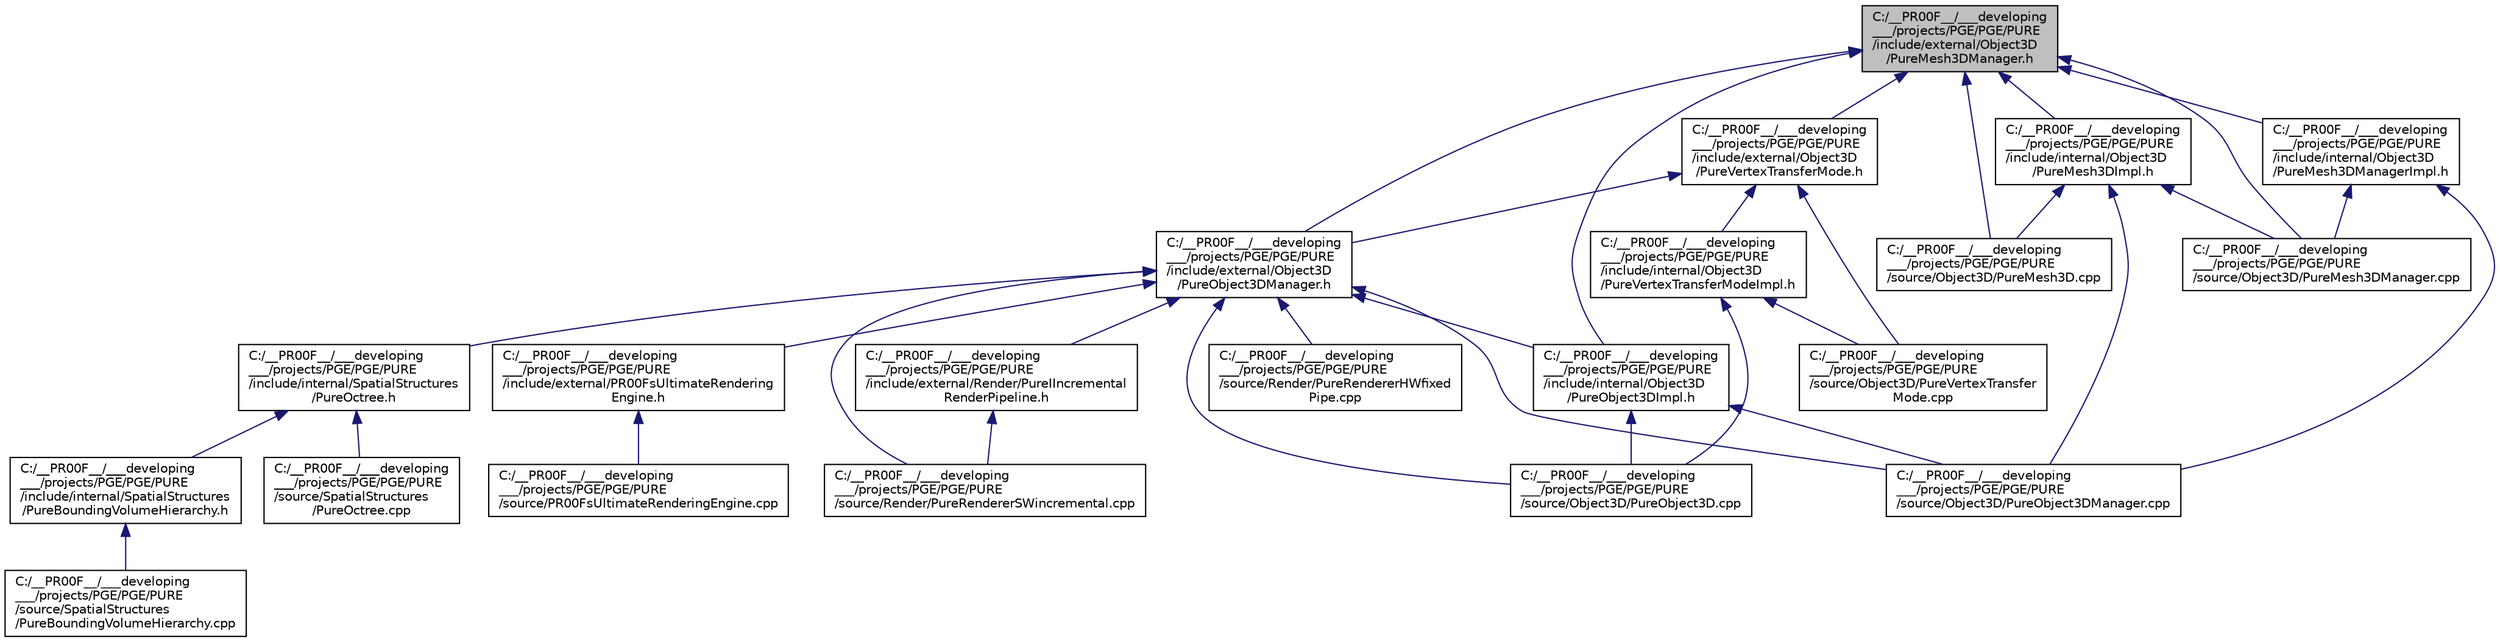 digraph "C:/__PR00F__/___developing___/projects/PGE/PGE/PURE/include/external/Object3D/PureMesh3DManager.h"
{
 // LATEX_PDF_SIZE
  edge [fontname="Helvetica",fontsize="10",labelfontname="Helvetica",labelfontsize="10"];
  node [fontname="Helvetica",fontsize="10",shape=record];
  Node1 [label="C:/__PR00F__/___developing\l___/projects/PGE/PGE/PURE\l/include/external/Object3D\l/PureMesh3DManager.h",height=0.2,width=0.4,color="black", fillcolor="grey75", style="filled", fontcolor="black",tooltip=" "];
  Node1 -> Node2 [dir="back",color="midnightblue",fontsize="10",style="solid",fontname="Helvetica"];
  Node2 [label="C:/__PR00F__/___developing\l___/projects/PGE/PGE/PURE\l/include/external/Object3D\l/PureObject3DManager.h",height=0.2,width=0.4,color="black", fillcolor="white", style="filled",URL="$_pure_object3_d_manager_8h.html",tooltip=" "];
  Node2 -> Node3 [dir="back",color="midnightblue",fontsize="10",style="solid",fontname="Helvetica"];
  Node3 [label="C:/__PR00F__/___developing\l___/projects/PGE/PGE/PURE\l/include/external/PR00FsUltimateRendering\lEngine.h",height=0.2,width=0.4,color="black", fillcolor="white", style="filled",URL="$_p_r00_fs_ultimate_rendering_engine_8h.html",tooltip=" "];
  Node3 -> Node4 [dir="back",color="midnightblue",fontsize="10",style="solid",fontname="Helvetica"];
  Node4 [label="C:/__PR00F__/___developing\l___/projects/PGE/PGE/PURE\l/source/PR00FsUltimateRenderingEngine.cpp",height=0.2,width=0.4,color="black", fillcolor="white", style="filled",URL="$_p_r00_fs_ultimate_rendering_engine_8cpp.html",tooltip=" "];
  Node2 -> Node5 [dir="back",color="midnightblue",fontsize="10",style="solid",fontname="Helvetica"];
  Node5 [label="C:/__PR00F__/___developing\l___/projects/PGE/PGE/PURE\l/include/external/Render/PureIIncremental\lRenderPipeline.h",height=0.2,width=0.4,color="black", fillcolor="white", style="filled",URL="$_pure_i_incremental_render_pipeline_8h.html",tooltip=" "];
  Node5 -> Node6 [dir="back",color="midnightblue",fontsize="10",style="solid",fontname="Helvetica"];
  Node6 [label="C:/__PR00F__/___developing\l___/projects/PGE/PGE/PURE\l/source/Render/PureRendererSWincremental.cpp",height=0.2,width=0.4,color="black", fillcolor="white", style="filled",URL="$_pure_renderer_s_wincremental_8cpp.html",tooltip=" "];
  Node2 -> Node7 [dir="back",color="midnightblue",fontsize="10",style="solid",fontname="Helvetica"];
  Node7 [label="C:/__PR00F__/___developing\l___/projects/PGE/PGE/PURE\l/include/internal/Object3D\l/PureObject3DImpl.h",height=0.2,width=0.4,color="black", fillcolor="white", style="filled",URL="$_pure_object3_d_impl_8h.html",tooltip=" "];
  Node7 -> Node8 [dir="back",color="midnightblue",fontsize="10",style="solid",fontname="Helvetica"];
  Node8 [label="C:/__PR00F__/___developing\l___/projects/PGE/PGE/PURE\l/source/Object3D/PureObject3D.cpp",height=0.2,width=0.4,color="black", fillcolor="white", style="filled",URL="$_pure_object3_d_8cpp.html",tooltip=" "];
  Node7 -> Node9 [dir="back",color="midnightblue",fontsize="10",style="solid",fontname="Helvetica"];
  Node9 [label="C:/__PR00F__/___developing\l___/projects/PGE/PGE/PURE\l/source/Object3D/PureObject3DManager.cpp",height=0.2,width=0.4,color="black", fillcolor="white", style="filled",URL="$_pure_object3_d_manager_8cpp.html",tooltip=" "];
  Node2 -> Node10 [dir="back",color="midnightblue",fontsize="10",style="solid",fontname="Helvetica"];
  Node10 [label="C:/__PR00F__/___developing\l___/projects/PGE/PGE/PURE\l/include/internal/SpatialStructures\l/PureOctree.h",height=0.2,width=0.4,color="black", fillcolor="white", style="filled",URL="$_pure_octree_8h.html",tooltip=" "];
  Node10 -> Node11 [dir="back",color="midnightblue",fontsize="10",style="solid",fontname="Helvetica"];
  Node11 [label="C:/__PR00F__/___developing\l___/projects/PGE/PGE/PURE\l/include/internal/SpatialStructures\l/PureBoundingVolumeHierarchy.h",height=0.2,width=0.4,color="black", fillcolor="white", style="filled",URL="$_pure_bounding_volume_hierarchy_8h.html",tooltip=" "];
  Node11 -> Node12 [dir="back",color="midnightblue",fontsize="10",style="solid",fontname="Helvetica"];
  Node12 [label="C:/__PR00F__/___developing\l___/projects/PGE/PGE/PURE\l/source/SpatialStructures\l/PureBoundingVolumeHierarchy.cpp",height=0.2,width=0.4,color="black", fillcolor="white", style="filled",URL="$_pure_bounding_volume_hierarchy_8cpp.html",tooltip=" "];
  Node10 -> Node13 [dir="back",color="midnightblue",fontsize="10",style="solid",fontname="Helvetica"];
  Node13 [label="C:/__PR00F__/___developing\l___/projects/PGE/PGE/PURE\l/source/SpatialStructures\l/PureOctree.cpp",height=0.2,width=0.4,color="black", fillcolor="white", style="filled",URL="$_pure_octree_8cpp.html",tooltip=" "];
  Node2 -> Node8 [dir="back",color="midnightblue",fontsize="10",style="solid",fontname="Helvetica"];
  Node2 -> Node9 [dir="back",color="midnightblue",fontsize="10",style="solid",fontname="Helvetica"];
  Node2 -> Node14 [dir="back",color="midnightblue",fontsize="10",style="solid",fontname="Helvetica"];
  Node14 [label="C:/__PR00F__/___developing\l___/projects/PGE/PGE/PURE\l/source/Render/PureRendererHWfixed\lPipe.cpp",height=0.2,width=0.4,color="black", fillcolor="white", style="filled",URL="$_pure_renderer_h_wfixed_pipe_8cpp.html",tooltip=" "];
  Node2 -> Node6 [dir="back",color="midnightblue",fontsize="10",style="solid",fontname="Helvetica"];
  Node1 -> Node15 [dir="back",color="midnightblue",fontsize="10",style="solid",fontname="Helvetica"];
  Node15 [label="C:/__PR00F__/___developing\l___/projects/PGE/PGE/PURE\l/include/external/Object3D\l/PureVertexTransferMode.h",height=0.2,width=0.4,color="black", fillcolor="white", style="filled",URL="$_pure_vertex_transfer_mode_8h.html",tooltip=" "];
  Node15 -> Node2 [dir="back",color="midnightblue",fontsize="10",style="solid",fontname="Helvetica"];
  Node15 -> Node16 [dir="back",color="midnightblue",fontsize="10",style="solid",fontname="Helvetica"];
  Node16 [label="C:/__PR00F__/___developing\l___/projects/PGE/PGE/PURE\l/include/internal/Object3D\l/PureVertexTransferModeImpl.h",height=0.2,width=0.4,color="black", fillcolor="white", style="filled",URL="$_pure_vertex_transfer_mode_impl_8h.html",tooltip=" "];
  Node16 -> Node8 [dir="back",color="midnightblue",fontsize="10",style="solid",fontname="Helvetica"];
  Node16 -> Node17 [dir="back",color="midnightblue",fontsize="10",style="solid",fontname="Helvetica"];
  Node17 [label="C:/__PR00F__/___developing\l___/projects/PGE/PGE/PURE\l/source/Object3D/PureVertexTransfer\lMode.cpp",height=0.2,width=0.4,color="black", fillcolor="white", style="filled",URL="$_pure_vertex_transfer_mode_8cpp.html",tooltip=" "];
  Node15 -> Node17 [dir="back",color="midnightblue",fontsize="10",style="solid",fontname="Helvetica"];
  Node1 -> Node18 [dir="back",color="midnightblue",fontsize="10",style="solid",fontname="Helvetica"];
  Node18 [label="C:/__PR00F__/___developing\l___/projects/PGE/PGE/PURE\l/include/internal/Object3D\l/PureMesh3DImpl.h",height=0.2,width=0.4,color="black", fillcolor="white", style="filled",URL="$_pure_mesh3_d_impl_8h.html",tooltip=" "];
  Node18 -> Node19 [dir="back",color="midnightblue",fontsize="10",style="solid",fontname="Helvetica"];
  Node19 [label="C:/__PR00F__/___developing\l___/projects/PGE/PGE/PURE\l/source/Object3D/PureMesh3D.cpp",height=0.2,width=0.4,color="black", fillcolor="white", style="filled",URL="$_pure_mesh3_d_8cpp.html",tooltip=" "];
  Node18 -> Node20 [dir="back",color="midnightblue",fontsize="10",style="solid",fontname="Helvetica"];
  Node20 [label="C:/__PR00F__/___developing\l___/projects/PGE/PGE/PURE\l/source/Object3D/PureMesh3DManager.cpp",height=0.2,width=0.4,color="black", fillcolor="white", style="filled",URL="$_pure_mesh3_d_manager_8cpp.html",tooltip=" "];
  Node18 -> Node9 [dir="back",color="midnightblue",fontsize="10",style="solid",fontname="Helvetica"];
  Node1 -> Node21 [dir="back",color="midnightblue",fontsize="10",style="solid",fontname="Helvetica"];
  Node21 [label="C:/__PR00F__/___developing\l___/projects/PGE/PGE/PURE\l/include/internal/Object3D\l/PureMesh3DManagerImpl.h",height=0.2,width=0.4,color="black", fillcolor="white", style="filled",URL="$_pure_mesh3_d_manager_impl_8h.html",tooltip=" "];
  Node21 -> Node20 [dir="back",color="midnightblue",fontsize="10",style="solid",fontname="Helvetica"];
  Node21 -> Node9 [dir="back",color="midnightblue",fontsize="10",style="solid",fontname="Helvetica"];
  Node1 -> Node7 [dir="back",color="midnightblue",fontsize="10",style="solid",fontname="Helvetica"];
  Node1 -> Node19 [dir="back",color="midnightblue",fontsize="10",style="solid",fontname="Helvetica"];
  Node1 -> Node20 [dir="back",color="midnightblue",fontsize="10",style="solid",fontname="Helvetica"];
}
